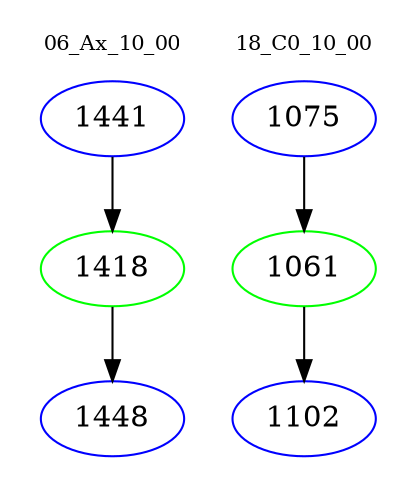 digraph{
subgraph cluster_0 {
color = white
label = "06_Ax_10_00";
fontsize=10;
T0_1441 [label="1441", color="blue"]
T0_1441 -> T0_1418 [color="black"]
T0_1418 [label="1418", color="green"]
T0_1418 -> T0_1448 [color="black"]
T0_1448 [label="1448", color="blue"]
}
subgraph cluster_1 {
color = white
label = "18_C0_10_00";
fontsize=10;
T1_1075 [label="1075", color="blue"]
T1_1075 -> T1_1061 [color="black"]
T1_1061 [label="1061", color="green"]
T1_1061 -> T1_1102 [color="black"]
T1_1102 [label="1102", color="blue"]
}
}
